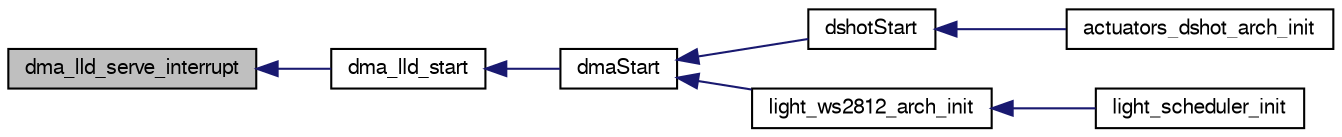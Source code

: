 digraph "dma_lld_serve_interrupt"
{
  edge [fontname="FreeSans",fontsize="10",labelfontname="FreeSans",labelfontsize="10"];
  node [fontname="FreeSans",fontsize="10",shape=record];
  rankdir="LR";
  Node1 [label="dma_lld_serve_interrupt",height=0.2,width=0.4,color="black", fillcolor="grey75", style="filled", fontcolor="black"];
  Node1 -> Node2 [dir="back",color="midnightblue",fontsize="10",style="solid",fontname="FreeSans"];
  Node2 [label="dma_lld_start",height=0.2,width=0.4,color="black", fillcolor="white", style="filled",URL="$hal__stm32__dma_8h.html#a991ade7a6254eabbe74489fa7c8f366a",tooltip="Configures and activates the DMA peripheral. "];
  Node2 -> Node3 [dir="back",color="midnightblue",fontsize="10",style="solid",fontname="FreeSans"];
  Node3 [label="dmaStart",height=0.2,width=0.4,color="black", fillcolor="white", style="filled",URL="$hal__stm32__dma_8h.html#ad255236c42982a3368342bbfeee0c783",tooltip="Configures and activates the DMA peripheral. "];
  Node3 -> Node4 [dir="back",color="midnightblue",fontsize="10",style="solid",fontname="FreeSans"];
  Node4 [label="dshotStart",height=0.2,width=0.4,color="black", fillcolor="white", style="filled",URL="$esc__dshot_8h.html#a016263bbfd016452191cd9e4e345b1dc",tooltip="Configures and activates the DSHOT peripheral. "];
  Node4 -> Node5 [dir="back",color="midnightblue",fontsize="10",style="solid",fontname="FreeSans"];
  Node5 [label="actuators_dshot_arch_init",height=0.2,width=0.4,color="black", fillcolor="white", style="filled",URL="$modules_2actuators_2actuators__dshot_8h.html#a1d673a4808cd523c8c47d82ef0c56f29",tooltip="Arch dependent init. "];
  Node3 -> Node6 [dir="back",color="midnightblue",fontsize="10",style="solid",fontname="FreeSans"];
  Node6 [label="light_ws2812_arch_init",height=0.2,width=0.4,color="black", fillcolor="white", style="filled",URL="$light__ws2812__arch_8h.html#a77c4ae9d967234a1c215b097f18241c8"];
  Node6 -> Node7 [dir="back",color="midnightblue",fontsize="10",style="solid",fontname="FreeSans"];
  Node7 [label="light_scheduler_init",height=0.2,width=0.4,color="black", fillcolor="white", style="filled",URL="$light__scheduler_8h.html#a8306780e037cc4384e8a0a33da77bf8b"];
}
